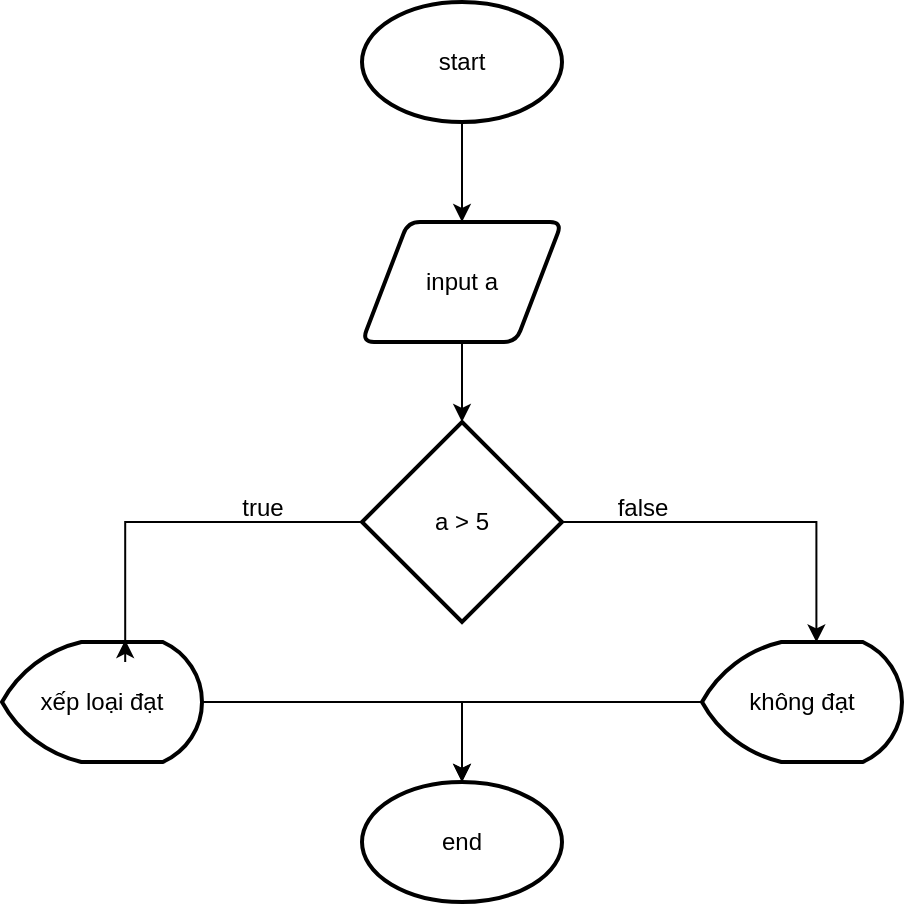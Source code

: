 <mxfile version="25.0.3">
  <diagram id="C5RBs43oDa-KdzZeNtuy" name="Page-1">
    <mxGraphModel dx="1009" dy="619" grid="1" gridSize="10" guides="1" tooltips="1" connect="1" arrows="1" fold="1" page="1" pageScale="1" pageWidth="827" pageHeight="1169" math="0" shadow="0">
      <root>
        <mxCell id="WIyWlLk6GJQsqaUBKTNV-0" />
        <mxCell id="WIyWlLk6GJQsqaUBKTNV-1" parent="WIyWlLk6GJQsqaUBKTNV-0" />
        <mxCell id="XJSKBv1WSOzIokyZPbyB-2" style="edgeStyle=orthogonalEdgeStyle;rounded=0;orthogonalLoop=1;jettySize=auto;html=1;" edge="1" parent="WIyWlLk6GJQsqaUBKTNV-1" source="XJSKBv1WSOzIokyZPbyB-0" target="XJSKBv1WSOzIokyZPbyB-1">
          <mxGeometry relative="1" as="geometry" />
        </mxCell>
        <mxCell id="XJSKBv1WSOzIokyZPbyB-0" value="start" style="strokeWidth=2;html=1;shape=mxgraph.flowchart.start_1;whiteSpace=wrap;" vertex="1" parent="WIyWlLk6GJQsqaUBKTNV-1">
          <mxGeometry x="310" y="50" width="100" height="60" as="geometry" />
        </mxCell>
        <mxCell id="XJSKBv1WSOzIokyZPbyB-1" value="input a" style="shape=parallelogram;html=1;strokeWidth=2;perimeter=parallelogramPerimeter;whiteSpace=wrap;rounded=1;arcSize=12;size=0.23;" vertex="1" parent="WIyWlLk6GJQsqaUBKTNV-1">
          <mxGeometry x="310" y="160" width="100" height="60" as="geometry" />
        </mxCell>
        <mxCell id="XJSKBv1WSOzIokyZPbyB-11" value="end" style="strokeWidth=2;html=1;shape=mxgraph.flowchart.start_1;whiteSpace=wrap;" vertex="1" parent="WIyWlLk6GJQsqaUBKTNV-1">
          <mxGeometry x="310" y="440" width="100" height="60" as="geometry" />
        </mxCell>
        <mxCell id="XJSKBv1WSOzIokyZPbyB-15" value="xếp loại đạt" style="strokeWidth=2;html=1;shape=mxgraph.flowchart.display;whiteSpace=wrap;" vertex="1" parent="WIyWlLk6GJQsqaUBKTNV-1">
          <mxGeometry x="130" y="370" width="100" height="60" as="geometry" />
        </mxCell>
        <mxCell id="XJSKBv1WSOzIokyZPbyB-16" style="edgeStyle=orthogonalEdgeStyle;rounded=0;orthogonalLoop=1;jettySize=auto;html=1;entryX=0.5;entryY=0;entryDx=0;entryDy=0;entryPerimeter=0;" edge="1" parent="WIyWlLk6GJQsqaUBKTNV-1" source="XJSKBv1WSOzIokyZPbyB-15" target="XJSKBv1WSOzIokyZPbyB-11">
          <mxGeometry relative="1" as="geometry" />
        </mxCell>
        <mxCell id="XJSKBv1WSOzIokyZPbyB-17" value="a &amp;gt; 5" style="strokeWidth=2;html=1;shape=mxgraph.flowchart.decision;whiteSpace=wrap;" vertex="1" parent="WIyWlLk6GJQsqaUBKTNV-1">
          <mxGeometry x="310" y="260" width="100" height="100" as="geometry" />
        </mxCell>
        <mxCell id="XJSKBv1WSOzIokyZPbyB-18" style="edgeStyle=orthogonalEdgeStyle;rounded=0;orthogonalLoop=1;jettySize=auto;html=1;entryX=0.616;entryY=-0.017;entryDx=0;entryDy=0;entryPerimeter=0;" edge="1" parent="WIyWlLk6GJQsqaUBKTNV-1" source="XJSKBv1WSOzIokyZPbyB-17" target="XJSKBv1WSOzIokyZPbyB-15">
          <mxGeometry relative="1" as="geometry" />
        </mxCell>
        <mxCell id="XJSKBv1WSOzIokyZPbyB-21" style="edgeStyle=orthogonalEdgeStyle;rounded=0;orthogonalLoop=1;jettySize=auto;html=1;" edge="1" parent="WIyWlLk6GJQsqaUBKTNV-1" source="XJSKBv1WSOzIokyZPbyB-19" target="XJSKBv1WSOzIokyZPbyB-11">
          <mxGeometry relative="1" as="geometry" />
        </mxCell>
        <mxCell id="XJSKBv1WSOzIokyZPbyB-19" value="không đạt" style="strokeWidth=2;html=1;shape=mxgraph.flowchart.display;whiteSpace=wrap;" vertex="1" parent="WIyWlLk6GJQsqaUBKTNV-1">
          <mxGeometry x="480" y="370" width="100" height="60" as="geometry" />
        </mxCell>
        <mxCell id="XJSKBv1WSOzIokyZPbyB-20" style="edgeStyle=orthogonalEdgeStyle;rounded=0;orthogonalLoop=1;jettySize=auto;html=1;entryX=0.572;entryY=0.003;entryDx=0;entryDy=0;entryPerimeter=0;" edge="1" parent="WIyWlLk6GJQsqaUBKTNV-1" source="XJSKBv1WSOzIokyZPbyB-17" target="XJSKBv1WSOzIokyZPbyB-19">
          <mxGeometry relative="1" as="geometry" />
        </mxCell>
        <mxCell id="XJSKBv1WSOzIokyZPbyB-22" value="true" style="text;html=1;align=center;verticalAlign=middle;resizable=0;points=[];autosize=1;strokeColor=none;fillColor=none;" vertex="1" parent="WIyWlLk6GJQsqaUBKTNV-1">
          <mxGeometry x="240" y="288" width="40" height="30" as="geometry" />
        </mxCell>
        <mxCell id="XJSKBv1WSOzIokyZPbyB-23" value="false" style="text;html=1;align=center;verticalAlign=middle;resizable=0;points=[];autosize=1;strokeColor=none;fillColor=none;" vertex="1" parent="WIyWlLk6GJQsqaUBKTNV-1">
          <mxGeometry x="425" y="288" width="50" height="30" as="geometry" />
        </mxCell>
        <mxCell id="XJSKBv1WSOzIokyZPbyB-24" style="edgeStyle=orthogonalEdgeStyle;rounded=0;orthogonalLoop=1;jettySize=auto;html=1;entryX=0.5;entryY=0;entryDx=0;entryDy=0;entryPerimeter=0;" edge="1" parent="WIyWlLk6GJQsqaUBKTNV-1" source="XJSKBv1WSOzIokyZPbyB-1" target="XJSKBv1WSOzIokyZPbyB-17">
          <mxGeometry relative="1" as="geometry" />
        </mxCell>
      </root>
    </mxGraphModel>
  </diagram>
</mxfile>
